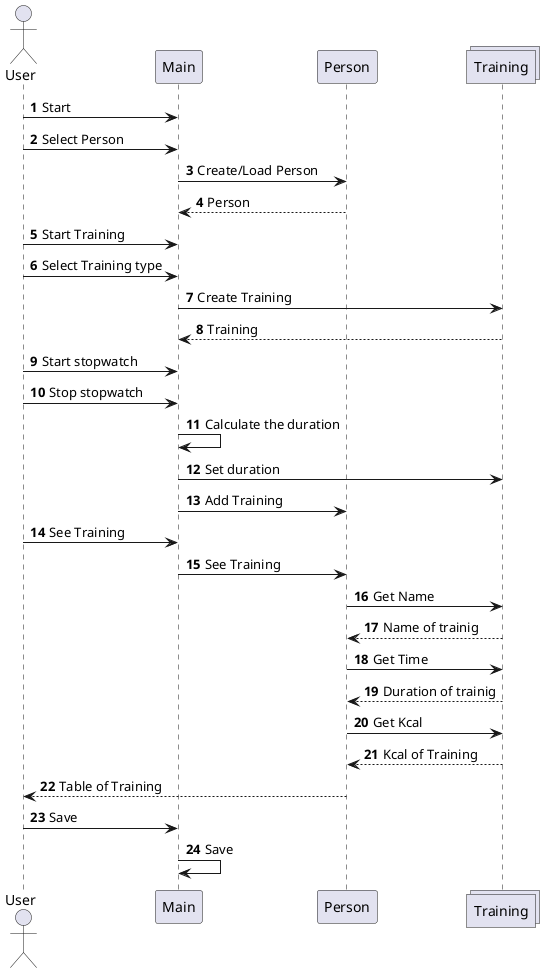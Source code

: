 @startuml
'https://plantuml.com/sequence-diagram

autonumber

actor User
participant Main
participant Person
Collections Training

User -> Main: Start

User -> Main: Select Person
Main -> Person: Create/Load Person
Main <-- Person: Person
User -> Main: Start Training
User -> Main: Select Training type

Main -> Training: Create Training
Main <--Training: Training
User-> Main: Start stopwatch
User -> Main: Stop stopwatch
Main -> Main: Calculate the duration
Main -> Training: Set duration


Main -> Person: Add Training
User -> Main: See Training
Main ->Person: See Training

Person -> Training: Get Name
Training --> Person: Name of trainig
Person -> Training: Get Time
Training --> Person: Duration of trainig
Person -> Training: Get Kcal
Training --> Person: Kcal of Training
Person --> User: Table of Training


User ->Main: Save
Main ->Main: Save





@enduml